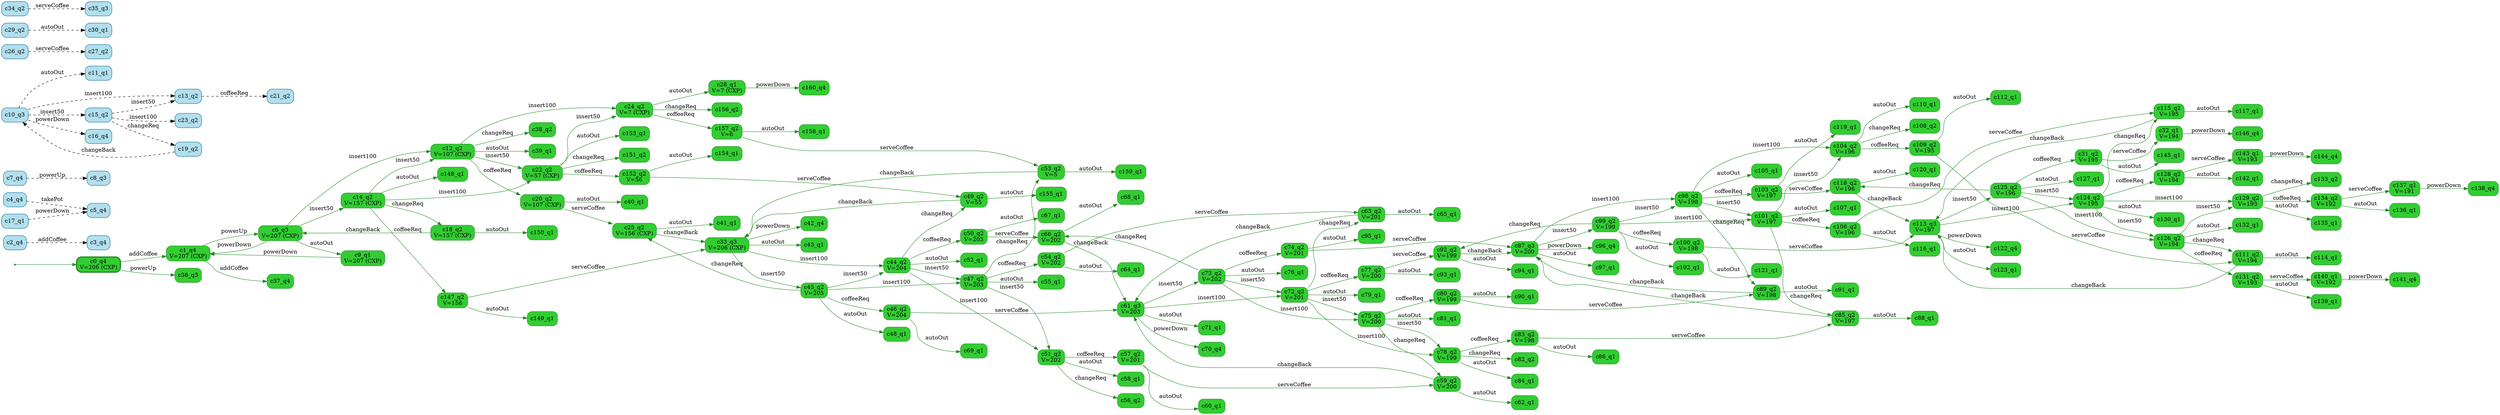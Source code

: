 digraph g {

	rankdir="LR"

	__invisible__[shape="point", color="forestgreen"]
	c0_q4[label="c0_q4\nV=206 (CXP)", shape="box", style="rounded, filled", color="forestgreen", fillcolor="limegreen", penwidth=3] // Initial
	c1_q4[label="c1_q4\nV=207 (CXP)", shape="box", style="rounded, filled", color="forestgreen", fillcolor="limegreen"]
	c6_q3[label="c6_q3\nV=207 (CXP)", shape="box", style="rounded, filled", color="forestgreen", fillcolor="limegreen"]
	c9_q1[label="c9_q1\nV=207 (CXP)", shape="box", style="rounded, filled", color="forestgreen", fillcolor="limegreen"]
	c12_q2[label="c12_q2\nV=107 (CXP)", shape="box", style="rounded, filled", color="forestgreen", fillcolor="limegreen"]
	c20_q2[label="c20_q2\nV=107 (CXP)", shape="box", style="rounded, filled", color="forestgreen", fillcolor="limegreen"]
	c25_q2[label="c25_q2\nV=156 (CXP)", shape="box", style="rounded, filled", color="forestgreen", fillcolor="limegreen"]
	c33_q3[label="c33_q3\nV=206 (CXP)", shape="box", style="rounded, filled", color="forestgreen", fillcolor="limegreen"]
	c42_q4[label="c42_q4", shape="box", style="rounded, filled", color="forestgreen", fillcolor="limegreen"]
	c43_q1[label="c43_q1", shape="box", style="rounded, filled", color="forestgreen", fillcolor="limegreen"]
	c44_q2[label="c44_q2\nV=204", shape="box", style="rounded, filled", color="forestgreen", fillcolor="limegreen"]
	c49_q2[label="c49_q2\nV=55", shape="box", style="rounded, filled", color="forestgreen", fillcolor="limegreen"]
	c155_q1[label="c155_q1", shape="box", style="rounded, filled", color="forestgreen", fillcolor="limegreen"]
	c50_q2[label="c50_q2\nV=203", shape="box", style="rounded, filled", color="forestgreen", fillcolor="limegreen"]
	c66_q2[label="c66_q2\nV=202", shape="box", style="rounded, filled", color="forestgreen", fillcolor="limegreen"]
	c61_q3[label="c61_q3\nV=203", shape="box", style="rounded, filled", color="forestgreen", fillcolor="limegreen"]
	c70_q4[label="c70_q4", shape="box", style="rounded, filled", color="forestgreen", fillcolor="limegreen"]
	c71_q1[label="c71_q1", shape="box", style="rounded, filled", color="forestgreen", fillcolor="limegreen"]
	c72_q2[label="c72_q2\nV=201", shape="box", style="rounded, filled", color="forestgreen", fillcolor="limegreen"]
	c63_q2[label="c63_q2\nV=201", shape="box", style="rounded, filled", color="forestgreen", fillcolor="limegreen"]
	c65_q1[label="c65_q1", shape="box", style="rounded, filled", color="forestgreen", fillcolor="limegreen"]
	c77_q2[label="c77_q2\nV=200", shape="box", style="rounded, filled", color="forestgreen", fillcolor="limegreen"]
	c92_q2[label="c92_q2\nV=199", shape="box", style="rounded, filled", color="forestgreen", fillcolor="limegreen"]
	c87_q3[label="c87_q3\nV=200", shape="box", style="rounded, filled", color="forestgreen", fillcolor="limegreen"]
	c96_q4[label="c96_q4", shape="box", style="rounded, filled", color="forestgreen", fillcolor="limegreen"]
	c97_q1[label="c97_q1", shape="box", style="rounded, filled", color="forestgreen", fillcolor="limegreen"]
	c98_q2[label="c98_q2\nV=198", shape="box", style="rounded, filled", color="forestgreen", fillcolor="limegreen"]
	c89_q2[label="c89_q2\nV=198", shape="box", style="rounded, filled", color="forestgreen", fillcolor="limegreen"]
	c91_q1[label="c91_q1", shape="box", style="rounded, filled", color="forestgreen", fillcolor="limegreen"]
	c103_q2[label="c103_q2\nV=197", shape="box", style="rounded, filled", color="forestgreen", fillcolor="limegreen"]
	c118_q2[label="c118_q2\nV=196", shape="box", style="rounded, filled", color="forestgreen", fillcolor="limegreen"]
	c113_q3[label="c113_q3\nV=197", shape="box", style="rounded, filled", color="forestgreen", fillcolor="limegreen"]
	c122_q4[label="c122_q4", shape="box", style="rounded, filled", color="forestgreen", fillcolor="limegreen"]
	c123_q1[label="c123_q1", shape="box", style="rounded, filled", color="forestgreen", fillcolor="limegreen"]
	c124_q2[label="c124_q2\nV=195", shape="box", style="rounded, filled", color="forestgreen", fillcolor="limegreen"]
	c115_q2[label="c115_q2\nV=195", shape="box", style="rounded, filled", color="forestgreen", fillcolor="limegreen"]
	c117_q1[label="c117_q1", shape="box", style="rounded, filled", color="forestgreen", fillcolor="limegreen"]
	c128_q2[label="c128_q2\nV=194", shape="box", style="rounded, filled", color="forestgreen", fillcolor="limegreen"]
	c142_q1[label="c142_q1", shape="box", style="rounded, filled", color="forestgreen", fillcolor="limegreen"]
	c143_q1[label="c143_q1\nV=193", shape="box", style="rounded, filled", color="forestgreen", fillcolor="limegreen"]
	c144_q4[label="c144_q4", shape="box", style="rounded, filled", color="forestgreen", fillcolor="limegreen"]
	c129_q2[label="c129_q2\nV=193", shape="box", style="rounded, filled", color="forestgreen", fillcolor="limegreen"]
	c133_q2[label="c133_q2", shape="box", style="rounded, filled", color="forestgreen", fillcolor="limegreen"]
	c134_q2[label="c134_q2\nV=192", shape="box", style="rounded, filled", color="forestgreen", fillcolor="limegreen"]
	c136_q1[label="c136_q1", shape="box", style="rounded, filled", color="forestgreen", fillcolor="limegreen"]
	c137_q1[label="c137_q1\nV=191", shape="box", style="rounded, filled", color="forestgreen", fillcolor="limegreen"]
	c138_q4[label="c138_q4", shape="box", style="rounded, filled", color="forestgreen", fillcolor="limegreen"]
	c135_q1[label="c135_q1", shape="box", style="rounded, filled", color="forestgreen", fillcolor="limegreen"]
	c126_q2[label="c126_q2\nV=194", shape="box", style="rounded, filled", color="forestgreen", fillcolor="limegreen"]
	c111_q2[label="c111_q2\nV=194", shape="box", style="rounded, filled", color="forestgreen", fillcolor="limegreen"]
	c114_q1[label="c114_q1", shape="box", style="rounded, filled", color="forestgreen", fillcolor="limegreen"]
	c131_q2[label="c131_q2\nV=193", shape="box", style="rounded, filled", color="forestgreen", fillcolor="limegreen"]
	c139_q1[label="c139_q1", shape="box", style="rounded, filled", color="forestgreen", fillcolor="limegreen"]
	c140_q1[label="c140_q1\nV=192", shape="box", style="rounded, filled", color="forestgreen", fillcolor="limegreen"]
	c141_q4[label="c141_q4", shape="box", style="rounded, filled", color="forestgreen", fillcolor="limegreen"]
	c132_q1[label="c132_q1", shape="box", style="rounded, filled", color="forestgreen", fillcolor="limegreen"]
	c130_q1[label="c130_q1", shape="box", style="rounded, filled", color="forestgreen", fillcolor="limegreen"]
	c125_q2[label="c125_q2\nV=196", shape="box", style="rounded, filled", color="forestgreen", fillcolor="limegreen"]
	c31_q2[label="c31_q2\nV=195", shape="box", style="rounded, filled", color="forestgreen", fillcolor="limegreen"]
	c32_q1[label="c32_q1\nV=194", shape="box", style="rounded, filled", color="forestgreen", fillcolor="limegreen"]
	c146_q4[label="c146_q4", shape="box", style="rounded, filled", color="forestgreen", fillcolor="limegreen"]
	c145_q1[label="c145_q1", shape="box", style="rounded, filled", color="forestgreen", fillcolor="limegreen"]
	c127_q1[label="c127_q1", shape="box", style="rounded, filled", color="forestgreen", fillcolor="limegreen"]
	c120_q1[label="c120_q1", shape="box", style="rounded, filled", color="forestgreen", fillcolor="limegreen"]
	c119_q1[label="c119_q1", shape="box", style="rounded, filled", color="forestgreen", fillcolor="limegreen"]
	c104_q2[label="c104_q2\nV=196", shape="box", style="rounded, filled", color="forestgreen", fillcolor="limegreen"]
	c108_q2[label="c108_q2", shape="box", style="rounded, filled", color="forestgreen", fillcolor="limegreen"]
	c109_q2[label="c109_q2\nV=195", shape="box", style="rounded, filled", color="forestgreen", fillcolor="limegreen"]
	c112_q1[label="c112_q1", shape="box", style="rounded, filled", color="forestgreen", fillcolor="limegreen"]
	c110_q1[label="c110_q1", shape="box", style="rounded, filled", color="forestgreen", fillcolor="limegreen"]
	c101_q2[label="c101_q2\nV=197", shape="box", style="rounded, filled", color="forestgreen", fillcolor="limegreen"]
	c85_q2[label="c85_q2\nV=197", shape="box", style="rounded, filled", color="forestgreen", fillcolor="limegreen"]
	c88_q1[label="c88_q1", shape="box", style="rounded, filled", color="forestgreen", fillcolor="limegreen"]
	c106_q2[label="c106_q2\nV=196", shape="box", style="rounded, filled", color="forestgreen", fillcolor="limegreen"]
	c116_q1[label="c116_q1", shape="box", style="rounded, filled", color="forestgreen", fillcolor="limegreen"]
	c107_q1[label="c107_q1", shape="box", style="rounded, filled", color="forestgreen", fillcolor="limegreen"]
	c105_q1[label="c105_q1", shape="box", style="rounded, filled", color="forestgreen", fillcolor="limegreen"]
	c99_q2[label="c99_q2\nV=199", shape="box", style="rounded, filled", color="forestgreen", fillcolor="limegreen"]
	c100_q2[label="c100_q2\nV=198", shape="box", style="rounded, filled", color="forestgreen", fillcolor="limegreen"]
	c121_q1[label="c121_q1", shape="box", style="rounded, filled", color="forestgreen", fillcolor="limegreen"]
	c102_q1[label="c102_q1", shape="box", style="rounded, filled", color="forestgreen", fillcolor="limegreen"]
	c94_q1[label="c94_q1", shape="box", style="rounded, filled", color="forestgreen", fillcolor="limegreen"]
	c93_q1[label="c93_q1", shape="box", style="rounded, filled", color="forestgreen", fillcolor="limegreen"]
	c78_q2[label="c78_q2\nV=199", shape="box", style="rounded, filled", color="forestgreen", fillcolor="limegreen"]
	c82_q2[label="c82_q2", shape="box", style="rounded, filled", color="forestgreen", fillcolor="limegreen"]
	c83_q2[label="c83_q2\nV=198", shape="box", style="rounded, filled", color="forestgreen", fillcolor="limegreen"]
	c86_q1[label="c86_q1", shape="box", style="rounded, filled", color="forestgreen", fillcolor="limegreen"]
	c84_q1[label="c84_q1", shape="box", style="rounded, filled", color="forestgreen", fillcolor="limegreen"]
	c75_q2[label="c75_q2\nV=200", shape="box", style="rounded, filled", color="forestgreen", fillcolor="limegreen"]
	c59_q2[label="c59_q2\nV=200", shape="box", style="rounded, filled", color="forestgreen", fillcolor="limegreen"]
	c62_q1[label="c62_q1", shape="box", style="rounded, filled", color="forestgreen", fillcolor="limegreen"]
	c80_q2[label="c80_q2\nV=199", shape="box", style="rounded, filled", color="forestgreen", fillcolor="limegreen"]
	c90_q1[label="c90_q1", shape="box", style="rounded, filled", color="forestgreen", fillcolor="limegreen"]
	c81_q1[label="c81_q1", shape="box", style="rounded, filled", color="forestgreen", fillcolor="limegreen"]
	c79_q1[label="c79_q1", shape="box", style="rounded, filled", color="forestgreen", fillcolor="limegreen"]
	c73_q2[label="c73_q2\nV=202", shape="box", style="rounded, filled", color="forestgreen", fillcolor="limegreen"]
	c74_q2[label="c74_q2\nV=201", shape="box", style="rounded, filled", color="forestgreen", fillcolor="limegreen"]
	c95_q1[label="c95_q1", shape="box", style="rounded, filled", color="forestgreen", fillcolor="limegreen"]
	c76_q1[label="c76_q1", shape="box", style="rounded, filled", color="forestgreen", fillcolor="limegreen"]
	c68_q1[label="c68_q1", shape="box", style="rounded, filled", color="forestgreen", fillcolor="limegreen"]
	c67_q1[label="c67_q1", shape="box", style="rounded, filled", color="forestgreen", fillcolor="limegreen"]
	c51_q2[label="c51_q2\nV=202", shape="box", style="rounded, filled", color="forestgreen", fillcolor="limegreen"]
	c56_q2[label="c56_q2", shape="box", style="rounded, filled", color="forestgreen", fillcolor="limegreen"]
	c57_q2[label="c57_q2\nV=201", shape="box", style="rounded, filled", color="forestgreen", fillcolor="limegreen"]
	c60_q1[label="c60_q1", shape="box", style="rounded, filled", color="forestgreen", fillcolor="limegreen"]
	c58_q1[label="c58_q1", shape="box", style="rounded, filled", color="forestgreen", fillcolor="limegreen"]
	c47_q2[label="c47_q2\nV=203", shape="box", style="rounded, filled", color="forestgreen", fillcolor="limegreen"]
	c53_q2[label="c53_q2\nV=5", shape="box", style="rounded, filled", color="forestgreen", fillcolor="limegreen"]
	c159_q1[label="c159_q1", shape="box", style="rounded, filled", color="forestgreen", fillcolor="limegreen"]
	c54_q2[label="c54_q2\nV=202", shape="box", style="rounded, filled", color="forestgreen", fillcolor="limegreen"]
	c64_q1[label="c64_q1", shape="box", style="rounded, filled", color="forestgreen", fillcolor="limegreen"]
	c55_q1[label="c55_q1", shape="box", style="rounded, filled", color="forestgreen", fillcolor="limegreen"]
	c52_q1[label="c52_q1", shape="box", style="rounded, filled", color="forestgreen", fillcolor="limegreen"]
	c45_q2[label="c45_q2\nV=205", shape="box", style="rounded, filled", color="forestgreen", fillcolor="limegreen"]
	c46_q2[label="c46_q2\nV=204", shape="box", style="rounded, filled", color="forestgreen", fillcolor="limegreen"]
	c69_q1[label="c69_q1", shape="box", style="rounded, filled", color="forestgreen", fillcolor="limegreen"]
	c48_q1[label="c48_q1", shape="box", style="rounded, filled", color="forestgreen", fillcolor="limegreen"]
	c41_q1[label="c41_q1", shape="box", style="rounded, filled", color="forestgreen", fillcolor="limegreen"]
	c40_q1[label="c40_q1", shape="box", style="rounded, filled", color="forestgreen", fillcolor="limegreen"]
	c38_q2[label="c38_q2", shape="box", style="rounded, filled", color="forestgreen", fillcolor="limegreen"]
	c24_q2[label="c24_q2\nV=7 (CXP)", shape="box", style="rounded, filled", color="forestgreen", fillcolor="limegreen"]
	c28_q1[label="c28_q1\nV=7 (CXP)", shape="box", style="rounded, filled", color="forestgreen", fillcolor="limegreen"]
	c160_q4[label="c160_q4", shape="box", style="rounded, filled", color="forestgreen", fillcolor="limegreen"]
	c156_q2[label="c156_q2", shape="box", style="rounded, filled", color="forestgreen", fillcolor="limegreen"]
	c157_q2[label="c157_q2\nV=6", shape="box", style="rounded, filled", color="forestgreen", fillcolor="limegreen"]
	c158_q1[label="c158_q1", shape="box", style="rounded, filled", color="forestgreen", fillcolor="limegreen"]
	c22_q2[label="c22_q2\nV=57 (CXP)", shape="box", style="rounded, filled", color="forestgreen", fillcolor="limegreen"]
	c151_q2[label="c151_q2", shape="box", style="rounded, filled", color="forestgreen", fillcolor="limegreen"]
	c152_q2[label="c152_q2\nV=56", shape="box", style="rounded, filled", color="forestgreen", fillcolor="limegreen"]
	c154_q1[label="c154_q1", shape="box", style="rounded, filled", color="forestgreen", fillcolor="limegreen"]
	c153_q1[label="c153_q1", shape="box", style="rounded, filled", color="forestgreen", fillcolor="limegreen"]
	c39_q1[label="c39_q1", shape="box", style="rounded, filled", color="forestgreen", fillcolor="limegreen"]
	c14_q2[label="c14_q2\nV=157 (CXP)", shape="box", style="rounded, filled", color="forestgreen", fillcolor="limegreen"]
	c18_q2[label="c18_q2\nV=157 (CXP)", shape="box", style="rounded, filled", color="forestgreen", fillcolor="limegreen"]
	c150_q1[label="c150_q1", shape="box", style="rounded, filled", color="forestgreen", fillcolor="limegreen"]
	c147_q2[label="c147_q2\nV=156", shape="box", style="rounded, filled", color="forestgreen", fillcolor="limegreen"]
	c149_q1[label="c149_q1", shape="box", style="rounded, filled", color="forestgreen", fillcolor="limegreen"]
	c148_q1[label="c148_q1", shape="box", style="rounded, filled", color="forestgreen", fillcolor="limegreen"]
	c37_q4[label="c37_q4", shape="box", style="rounded, filled", color="forestgreen", fillcolor="limegreen"]
	c36_q3[label="c36_q3", shape="box", style="rounded, filled", color="forestgreen", fillcolor="limegreen"]
	c2_q4[label="c2_q4", shape="box", style="rounded, filled", color="deepskyblue4", fillcolor="lightblue2"]
	c3_q4[label="c3_q4", shape="box", style="rounded, filled", color="deepskyblue4", fillcolor="lightblue2"]
	c4_q4[label="c4_q4", shape="box", style="rounded, filled", color="deepskyblue4", fillcolor="lightblue2"]
	c5_q4[label="c5_q4", shape="box", style="rounded, filled", color="deepskyblue4", fillcolor="lightblue2"]
	c7_q4[label="c7_q4", shape="box", style="rounded, filled", color="deepskyblue4", fillcolor="lightblue2"]
	c8_q3[label="c8_q3", shape="box", style="rounded, filled", color="deepskyblue4", fillcolor="lightblue2"]
	c10_q3[label="c10_q3", shape="box", style="rounded, filled", color="deepskyblue4", fillcolor="lightblue2"]
	c11_q1[label="c11_q1", shape="box", style="rounded, filled", color="deepskyblue4", fillcolor="lightblue2"]
	c13_q2[label="c13_q2", shape="box", style="rounded, filled", color="deepskyblue4", fillcolor="lightblue2"]
	c15_q2[label="c15_q2", shape="box", style="rounded, filled", color="deepskyblue4", fillcolor="lightblue2"]
	c16_q4[label="c16_q4", shape="box", style="rounded, filled", color="deepskyblue4", fillcolor="lightblue2"]
	c17_q1[label="c17_q1", shape="box", style="rounded, filled", color="deepskyblue4", fillcolor="lightblue2"]
	c19_q2[label="c19_q2", shape="box", style="rounded, filled", color="deepskyblue4", fillcolor="lightblue2"]
	c21_q2[label="c21_q2", shape="box", style="rounded, filled", color="deepskyblue4", fillcolor="lightblue2"]
	c23_q2[label="c23_q2", shape="box", style="rounded, filled", color="deepskyblue4", fillcolor="lightblue2"]
	c26_q2[label="c26_q2", shape="box", style="rounded, filled", color="deepskyblue4", fillcolor="lightblue2"]
	c27_q2[label="c27_q2", shape="box", style="rounded, filled", color="deepskyblue4", fillcolor="lightblue2"]
	c29_q2[label="c29_q2", shape="box", style="rounded, filled", color="deepskyblue4", fillcolor="lightblue2"]
	c30_q1[label="c30_q1", shape="box", style="rounded, filled", color="deepskyblue4", fillcolor="lightblue2"]
	c34_q2[label="c34_q2", shape="box", style="rounded, filled", color="deepskyblue4", fillcolor="lightblue2"]
	c35_q3[label="c35_q3", shape="box", style="rounded, filled", color="deepskyblue4", fillcolor="lightblue2"]

	__invisible__ -> c0_q4[color="forestgreen"]
	c0_q4 -> c1_q4[label="addCoffee", color="forestgreen"]
	c1_q4 -> c6_q3[label="powerUp", color="forestgreen"]
	c6_q3 -> c9_q1[label="autoOut", color="forestgreen"]
	c9_q1 -> c1_q4[label="powerDown", color="forestgreen"]
	c6_q3 -> c12_q2[label="insert100", color="forestgreen"]
	c12_q2 -> c20_q2[label="coffeeReq", color="forestgreen"]
	c20_q2 -> c25_q2[label="serveCoffee", color="forestgreen"]
	c25_q2 -> c33_q3[label="changeBack", color="forestgreen"]
	c33_q3 -> c42_q4[label="powerDown", color="forestgreen"]
	c33_q3 -> c43_q1[label="autoOut", color="forestgreen"]
	c33_q3 -> c44_q2[label="insert100", color="forestgreen"]
	c44_q2 -> c49_q2[label="changeReq", color="forestgreen"]
	c49_q2 -> c33_q3[label="changeBack", color="forestgreen"]
	c49_q2 -> c155_q1[label="autoOut", color="forestgreen"]
	c44_q2 -> c50_q2[label="coffeeReq", color="forestgreen"]
	c50_q2 -> c66_q2[label="serveCoffee", color="forestgreen"]
	c66_q2 -> c61_q3[label="changeBack", color="forestgreen"]
	c61_q3 -> c70_q4[label="powerDown", color="forestgreen"]
	c61_q3 -> c71_q1[label="autoOut", color="forestgreen"]
	c61_q3 -> c72_q2[label="insert100", color="forestgreen"]
	c72_q2 -> c63_q2[label="changeReq", color="forestgreen"]
	c63_q2 -> c61_q3[label="changeBack", color="forestgreen"]
	c63_q2 -> c65_q1[label="autoOut", color="forestgreen"]
	c72_q2 -> c77_q2[label="coffeeReq", color="forestgreen"]
	c77_q2 -> c92_q2[label="serveCoffee", color="forestgreen"]
	c92_q2 -> c87_q3[label="changeBack", color="forestgreen"]
	c87_q3 -> c96_q4[label="powerDown", color="forestgreen"]
	c87_q3 -> c97_q1[label="autoOut", color="forestgreen"]
	c87_q3 -> c98_q2[label="insert100", color="forestgreen"]
	c98_q2 -> c89_q2[label="changeReq", color="forestgreen"]
	c89_q2 -> c87_q3[label="changeBack", color="forestgreen"]
	c89_q2 -> c91_q1[label="autoOut", color="forestgreen"]
	c98_q2 -> c103_q2[label="coffeeReq", color="forestgreen"]
	c103_q2 -> c118_q2[label="serveCoffee", color="forestgreen"]
	c118_q2 -> c113_q3[label="changeBack", color="forestgreen"]
	c113_q3 -> c122_q4[label="powerDown", color="forestgreen"]
	c113_q3 -> c123_q1[label="autoOut", color="forestgreen"]
	c113_q3 -> c124_q2[label="insert100", color="forestgreen"]
	c124_q2 -> c115_q2[label="changeReq", color="forestgreen"]
	c115_q2 -> c113_q3[label="changeBack", color="forestgreen"]
	c115_q2 -> c117_q1[label="autoOut", color="forestgreen"]
	c124_q2 -> c128_q2[label="coffeeReq", color="forestgreen"]
	c128_q2 -> c142_q1[label="autoOut", color="forestgreen"]
	c128_q2 -> c143_q1[label="serveCoffee", color="forestgreen"]
	c143_q1 -> c144_q4[label="powerDown", color="forestgreen"]
	c124_q2 -> c129_q2[label="insert100", color="forestgreen"]
	c129_q2 -> c133_q2[label="changeReq", color="forestgreen"]
	c129_q2 -> c134_q2[label="coffeeReq", color="forestgreen"]
	c134_q2 -> c136_q1[label="autoOut", color="forestgreen"]
	c134_q2 -> c137_q1[label="serveCoffee", color="forestgreen"]
	c137_q1 -> c138_q4[label="powerDown", color="forestgreen"]
	c129_q2 -> c135_q1[label="autoOut", color="forestgreen"]
	c124_q2 -> c126_q2[label="insert50", color="forestgreen"]
	c126_q2 -> c111_q2[label="changeReq", color="forestgreen"]
	c111_q2 -> c113_q3[label="changeBack", color="forestgreen"]
	c111_q2 -> c114_q1[label="autoOut", color="forestgreen"]
	c126_q2 -> c131_q2[label="coffeeReq", color="forestgreen"]
	c131_q2 -> c139_q1[label="autoOut", color="forestgreen"]
	c131_q2 -> c140_q1[label="serveCoffee", color="forestgreen"]
	c140_q1 -> c141_q4[label="powerDown", color="forestgreen"]
	c126_q2 -> c129_q2[label="insert50", color="forestgreen"]
	c126_q2 -> c132_q1[label="autoOut", color="forestgreen"]
	c124_q2 -> c130_q1[label="autoOut", color="forestgreen"]
	c113_q3 -> c125_q2[label="insert50", color="forestgreen"]
	c125_q2 -> c118_q2[label="changeReq", color="forestgreen"]
	c125_q2 -> c31_q2[label="coffeeReq", color="forestgreen"]
	c31_q2 -> c32_q1[label="serveCoffee", color="forestgreen"]
	c32_q1 -> c146_q4[label="powerDown", color="forestgreen"]
	c31_q2 -> c145_q1[label="autoOut", color="forestgreen"]
	c125_q2 -> c126_q2[label="insert100", color="forestgreen"]
	c125_q2 -> c124_q2[label="insert50", color="forestgreen"]
	c125_q2 -> c127_q1[label="autoOut", color="forestgreen"]
	c118_q2 -> c120_q1[label="autoOut", color="forestgreen"]
	c103_q2 -> c119_q1[label="autoOut", color="forestgreen"]
	c98_q2 -> c104_q2[label="insert100", color="forestgreen"]
	c104_q2 -> c108_q2[label="changeReq", color="forestgreen"]
	c104_q2 -> c109_q2[label="coffeeReq", color="forestgreen"]
	c109_q2 -> c111_q2[label="serveCoffee", color="forestgreen"]
	c109_q2 -> c112_q1[label="autoOut", color="forestgreen"]
	c104_q2 -> c110_q1[label="autoOut", color="forestgreen"]
	c98_q2 -> c101_q2[label="insert50", color="forestgreen"]
	c101_q2 -> c85_q2[label="changeReq", color="forestgreen"]
	c85_q2 -> c87_q3[label="changeBack", color="forestgreen"]
	c85_q2 -> c88_q1[label="autoOut", color="forestgreen"]
	c101_q2 -> c106_q2[label="coffeeReq", color="forestgreen"]
	c106_q2 -> c115_q2[label="serveCoffee", color="forestgreen"]
	c106_q2 -> c116_q1[label="autoOut", color="forestgreen"]
	c101_q2 -> c104_q2[label="insert50", color="forestgreen"]
	c101_q2 -> c107_q1[label="autoOut", color="forestgreen"]
	c98_q2 -> c105_q1[label="autoOut", color="forestgreen"]
	c87_q3 -> c99_q2[label="insert50", color="forestgreen"]
	c99_q2 -> c92_q2[label="changeReq", color="forestgreen"]
	c99_q2 -> c100_q2[label="coffeeReq", color="forestgreen"]
	c100_q2 -> c113_q3[label="serveCoffee", color="forestgreen"]
	c100_q2 -> c121_q1[label="autoOut", color="forestgreen"]
	c99_q2 -> c101_q2[label="insert100", color="forestgreen"]
	c99_q2 -> c98_q2[label="insert50", color="forestgreen"]
	c99_q2 -> c102_q1[label="autoOut", color="forestgreen"]
	c92_q2 -> c94_q1[label="autoOut", color="forestgreen"]
	c77_q2 -> c93_q1[label="autoOut", color="forestgreen"]
	c72_q2 -> c78_q2[label="insert100", color="forestgreen"]
	c78_q2 -> c82_q2[label="changeReq", color="forestgreen"]
	c78_q2 -> c83_q2[label="coffeeReq", color="forestgreen"]
	c83_q2 -> c85_q2[label="serveCoffee", color="forestgreen"]
	c83_q2 -> c86_q1[label="autoOut", color="forestgreen"]
	c78_q2 -> c84_q1[label="autoOut", color="forestgreen"]
	c72_q2 -> c75_q2[label="insert50", color="forestgreen"]
	c75_q2 -> c59_q2[label="changeReq", color="forestgreen"]
	c59_q2 -> c61_q3[label="changeBack", color="forestgreen"]
	c59_q2 -> c62_q1[label="autoOut", color="forestgreen"]
	c75_q2 -> c80_q2[label="coffeeReq", color="forestgreen"]
	c80_q2 -> c89_q2[label="serveCoffee", color="forestgreen"]
	c80_q2 -> c90_q1[label="autoOut", color="forestgreen"]
	c75_q2 -> c78_q2[label="insert50", color="forestgreen"]
	c75_q2 -> c81_q1[label="autoOut", color="forestgreen"]
	c72_q2 -> c79_q1[label="autoOut", color="forestgreen"]
	c61_q3 -> c73_q2[label="insert50", color="forestgreen"]
	c73_q2 -> c66_q2[label="changeReq", color="forestgreen"]
	c73_q2 -> c74_q2[label="coffeeReq", color="forestgreen"]
	c74_q2 -> c87_q3[label="serveCoffee", color="forestgreen"]
	c74_q2 -> c95_q1[label="autoOut", color="forestgreen"]
	c73_q2 -> c75_q2[label="insert100", color="forestgreen"]
	c73_q2 -> c72_q2[label="insert50", color="forestgreen"]
	c73_q2 -> c76_q1[label="autoOut", color="forestgreen"]
	c66_q2 -> c68_q1[label="autoOut", color="forestgreen"]
	c50_q2 -> c67_q1[label="autoOut", color="forestgreen"]
	c44_q2 -> c51_q2[label="insert100", color="forestgreen"]
	c51_q2 -> c56_q2[label="changeReq", color="forestgreen"]
	c51_q2 -> c57_q2[label="coffeeReq", color="forestgreen"]
	c57_q2 -> c59_q2[label="serveCoffee", color="forestgreen"]
	c57_q2 -> c60_q1[label="autoOut", color="forestgreen"]
	c51_q2 -> c58_q1[label="autoOut", color="forestgreen"]
	c44_q2 -> c47_q2[label="insert50", color="forestgreen"]
	c47_q2 -> c53_q2[label="changeReq", color="forestgreen"]
	c53_q2 -> c33_q3[label="changeBack", color="forestgreen"]
	c53_q2 -> c159_q1[label="autoOut", color="forestgreen"]
	c47_q2 -> c54_q2[label="coffeeReq", color="forestgreen"]
	c54_q2 -> c63_q2[label="serveCoffee", color="forestgreen"]
	c54_q2 -> c64_q1[label="autoOut", color="forestgreen"]
	c47_q2 -> c51_q2[label="insert50", color="forestgreen"]
	c47_q2 -> c55_q1[label="autoOut", color="forestgreen"]
	c44_q2 -> c52_q1[label="autoOut", color="forestgreen"]
	c33_q3 -> c45_q2[label="insert50", color="forestgreen"]
	c45_q2 -> c25_q2[label="changeReq", color="forestgreen"]
	c45_q2 -> c46_q2[label="coffeeReq", color="forestgreen"]
	c46_q2 -> c61_q3[label="serveCoffee", color="forestgreen"]
	c46_q2 -> c69_q1[label="autoOut", color="forestgreen"]
	c45_q2 -> c47_q2[label="insert100", color="forestgreen"]
	c45_q2 -> c44_q2[label="insert50", color="forestgreen"]
	c45_q2 -> c48_q1[label="autoOut", color="forestgreen"]
	c25_q2 -> c41_q1[label="autoOut", color="forestgreen"]
	c20_q2 -> c40_q1[label="autoOut", color="forestgreen"]
	c12_q2 -> c38_q2[label="changeReq", color="forestgreen"]
	c12_q2 -> c24_q2[label="insert100", color="forestgreen"]
	c24_q2 -> c28_q1[label="autoOut", color="forestgreen"]
	c28_q1 -> c160_q4[label="powerDown", color="forestgreen"]
	c24_q2 -> c156_q2[label="changeReq", color="forestgreen"]
	c24_q2 -> c157_q2[label="coffeeReq", color="forestgreen"]
	c157_q2 -> c53_q2[label="serveCoffee", color="forestgreen"]
	c157_q2 -> c158_q1[label="autoOut", color="forestgreen"]
	c12_q2 -> c22_q2[label="insert50", color="forestgreen"]
	c22_q2 -> c24_q2[label="insert50", color="forestgreen"]
	c22_q2 -> c151_q2[label="changeReq", color="forestgreen"]
	c22_q2 -> c152_q2[label="coffeeReq", color="forestgreen"]
	c152_q2 -> c49_q2[label="serveCoffee", color="forestgreen"]
	c152_q2 -> c154_q1[label="autoOut", color="forestgreen"]
	c22_q2 -> c153_q1[label="autoOut", color="forestgreen"]
	c12_q2 -> c39_q1[label="autoOut", color="forestgreen"]
	c6_q3 -> c14_q2[label="insert50", color="forestgreen"]
	c14_q2 -> c18_q2[label="changeReq", color="forestgreen"]
	c18_q2 -> c6_q3[label="changeBack", color="forestgreen"]
	c18_q2 -> c150_q1[label="autoOut", color="forestgreen"]
	c14_q2 -> c22_q2[label="insert100", color="forestgreen"]
	c14_q2 -> c147_q2[label="coffeeReq", color="forestgreen"]
	c147_q2 -> c33_q3[label="serveCoffee", color="forestgreen"]
	c147_q2 -> c149_q1[label="autoOut", color="forestgreen"]
	c14_q2 -> c12_q2[label="insert50", color="forestgreen"]
	c14_q2 -> c148_q1[label="autoOut", color="forestgreen"]
	c6_q3 -> c1_q4[label="powerDown", color="forestgreen"]
	c1_q4 -> c37_q4[label="addCoffee", color="forestgreen"]
	c0_q4 -> c36_q3[label="powerUp", color="forestgreen"]
	c2_q4 -> c3_q4[label="addCoffee", color="black", style="dashed"]
	c4_q4 -> c5_q4[label="takePot", color="black", style="dashed"]
	c7_q4 -> c8_q3[label="powerUp", color="black", style="dashed"]
	c10_q3 -> c11_q1[label="autoOut", color="black", style="dashed"]
	c10_q3 -> c13_q2[label="insert100", color="black", style="dashed"]
	c10_q3 -> c15_q2[label="insert50", color="black", style="dashed"]
	c10_q3 -> c16_q4[label="powerDown", color="black", style="dashed"]
	c17_q1 -> c5_q4[label="powerDown", color="black", style="dashed"]
	c15_q2 -> c19_q2[label="changeReq", color="black", style="dashed"]
	c13_q2 -> c21_q2[label="coffeeReq", color="black", style="dashed"]
	c15_q2 -> c23_q2[label="insert100", color="black", style="dashed"]
	c15_q2 -> c13_q2[label="insert50", color="black", style="dashed"]
	c26_q2 -> c27_q2[label="serveCoffee", color="black", style="dashed"]
	c29_q2 -> c30_q1[label="autoOut", color="black", style="dashed"]
	c19_q2 -> c10_q3[label="changeBack", color="black", style="dashed"]
	c34_q2 -> c35_q3[label="serveCoffee", color="black", style="dashed"]

}
